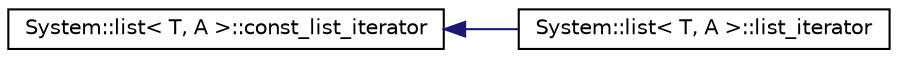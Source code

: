 digraph G
{
  edge [fontname="Helvetica",fontsize="10",labelfontname="Helvetica",labelfontsize="10"];
  node [fontname="Helvetica",fontsize="10",shape=record];
  rankdir="LR";
  Node1 [label="System::list\< T, A \>::const_list_iterator",height=0.2,width=0.4,color="black", fillcolor="white", style="filled",URL="$class_system_1_1list_1_1const__list__iterator.html"];
  Node1 -> Node2 [dir="back",color="midnightblue",fontsize="10",style="solid",fontname="Helvetica"];
  Node2 [label="System::list\< T, A \>::list_iterator",height=0.2,width=0.4,color="black", fillcolor="white", style="filled",URL="$class_system_1_1list_1_1list__iterator.html"];
}
